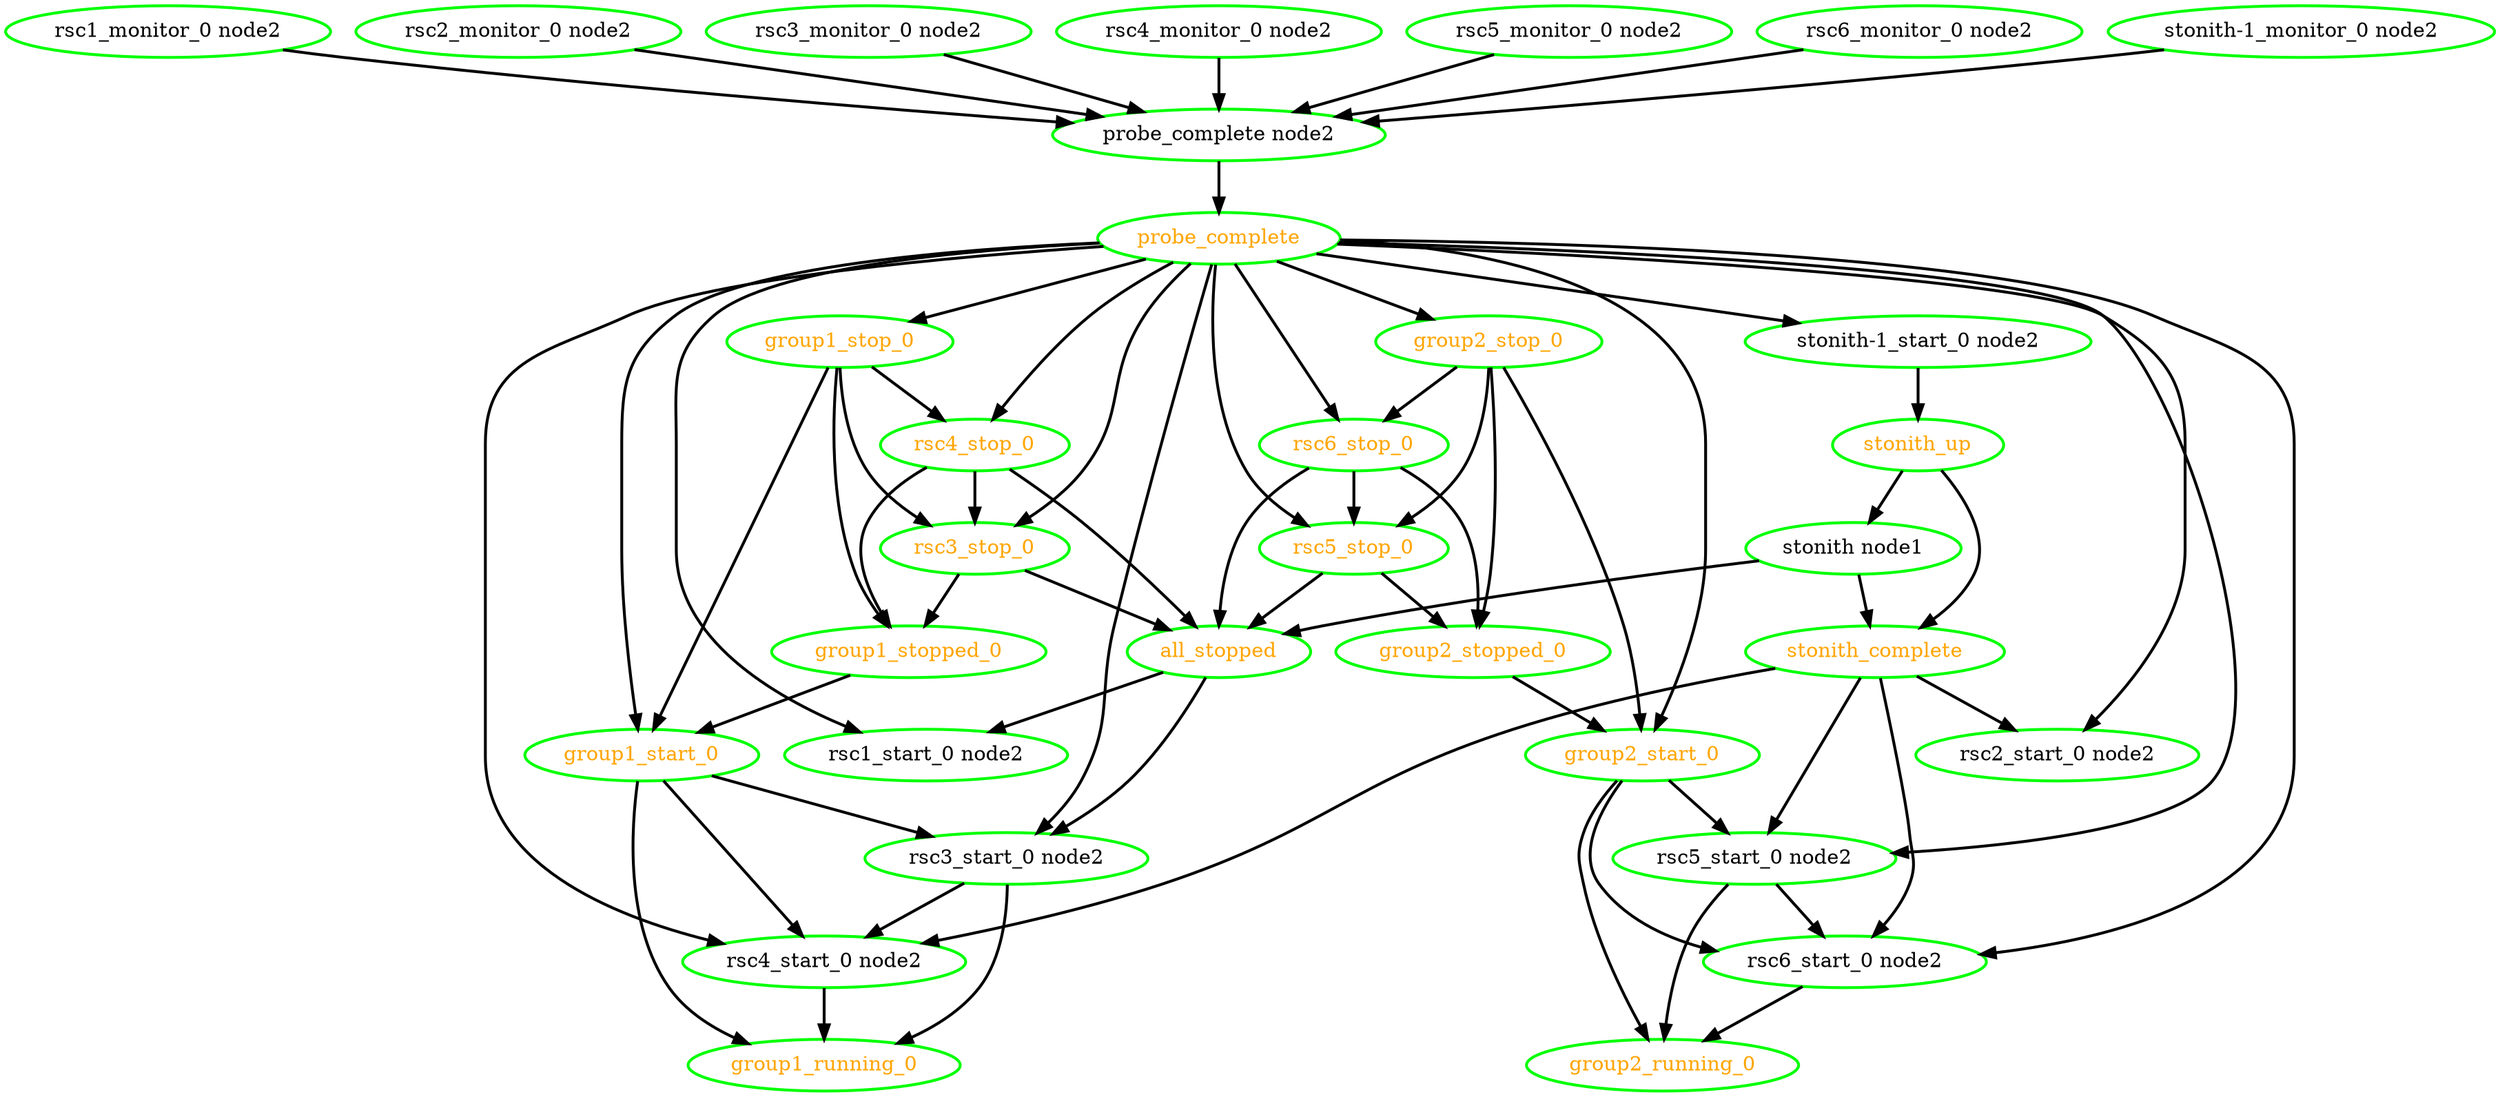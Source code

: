 digraph "g" {
"all_stopped" -> "rsc1_start_0 node2" [ style = bold]
"all_stopped" -> "rsc3_start_0 node2" [ style = bold]
"all_stopped" [ style=bold color="green" fontcolor="orange"  ]
"group1_running_0" [ style=bold color="green" fontcolor="orange"  ]
"group1_start_0" -> "group1_running_0" [ style = bold]
"group1_start_0" -> "rsc3_start_0 node2" [ style = bold]
"group1_start_0" -> "rsc4_start_0 node2" [ style = bold]
"group1_start_0" [ style=bold color="green" fontcolor="orange"  ]
"group1_stop_0" -> "group1_start_0" [ style = bold]
"group1_stop_0" -> "group1_stopped_0" [ style = bold]
"group1_stop_0" -> "rsc3_stop_0" [ style = bold]
"group1_stop_0" -> "rsc4_stop_0" [ style = bold]
"group1_stop_0" [ style=bold color="green" fontcolor="orange"  ]
"group1_stopped_0" -> "group1_start_0" [ style = bold]
"group1_stopped_0" [ style=bold color="green" fontcolor="orange"  ]
"group2_running_0" [ style=bold color="green" fontcolor="orange"  ]
"group2_start_0" -> "group2_running_0" [ style = bold]
"group2_start_0" -> "rsc5_start_0 node2" [ style = bold]
"group2_start_0" -> "rsc6_start_0 node2" [ style = bold]
"group2_start_0" [ style=bold color="green" fontcolor="orange"  ]
"group2_stop_0" -> "group2_start_0" [ style = bold]
"group2_stop_0" -> "group2_stopped_0" [ style = bold]
"group2_stop_0" -> "rsc5_stop_0" [ style = bold]
"group2_stop_0" -> "rsc6_stop_0" [ style = bold]
"group2_stop_0" [ style=bold color="green" fontcolor="orange"  ]
"group2_stopped_0" -> "group2_start_0" [ style = bold]
"group2_stopped_0" [ style=bold color="green" fontcolor="orange"  ]
"probe_complete node2" -> "probe_complete" [ style = bold]
"probe_complete node2" [ style=bold color="green" fontcolor="black"  ]
"probe_complete" -> "group1_start_0" [ style = bold]
"probe_complete" -> "group1_stop_0" [ style = bold]
"probe_complete" -> "group2_start_0" [ style = bold]
"probe_complete" -> "group2_stop_0" [ style = bold]
"probe_complete" -> "rsc1_start_0 node2" [ style = bold]
"probe_complete" -> "rsc2_start_0 node2" [ style = bold]
"probe_complete" -> "rsc3_start_0 node2" [ style = bold]
"probe_complete" -> "rsc3_stop_0" [ style = bold]
"probe_complete" -> "rsc4_start_0 node2" [ style = bold]
"probe_complete" -> "rsc4_stop_0" [ style = bold]
"probe_complete" -> "rsc5_start_0 node2" [ style = bold]
"probe_complete" -> "rsc5_stop_0" [ style = bold]
"probe_complete" -> "rsc6_start_0 node2" [ style = bold]
"probe_complete" -> "rsc6_stop_0" [ style = bold]
"probe_complete" -> "stonith-1_start_0 node2" [ style = bold]
"probe_complete" [ style=bold color="green" fontcolor="orange"  ]
"rsc1_monitor_0 node2" -> "probe_complete node2" [ style = bold]
"rsc1_monitor_0 node2" [ style=bold color="green" fontcolor="black"  ]
"rsc1_start_0 node2" [ style=bold color="green" fontcolor="black"  ]
"rsc2_monitor_0 node2" -> "probe_complete node2" [ style = bold]
"rsc2_monitor_0 node2" [ style=bold color="green" fontcolor="black"  ]
"rsc2_start_0 node2" [ style=bold color="green" fontcolor="black"  ]
"rsc3_monitor_0 node2" -> "probe_complete node2" [ style = bold]
"rsc3_monitor_0 node2" [ style=bold color="green" fontcolor="black"  ]
"rsc3_start_0 node2" -> "group1_running_0" [ style = bold]
"rsc3_start_0 node2" -> "rsc4_start_0 node2" [ style = bold]
"rsc3_start_0 node2" [ style=bold color="green" fontcolor="black"  ]
"rsc3_stop_0" -> "all_stopped" [ style = bold]
"rsc3_stop_0" -> "group1_stopped_0" [ style = bold]
"rsc3_stop_0" [ style=bold color="green" fontcolor="orange"  ]
"rsc4_monitor_0 node2" -> "probe_complete node2" [ style = bold]
"rsc4_monitor_0 node2" [ style=bold color="green" fontcolor="black"  ]
"rsc4_start_0 node2" -> "group1_running_0" [ style = bold]
"rsc4_start_0 node2" [ style=bold color="green" fontcolor="black"  ]
"rsc4_stop_0" -> "all_stopped" [ style = bold]
"rsc4_stop_0" -> "group1_stopped_0" [ style = bold]
"rsc4_stop_0" -> "rsc3_stop_0" [ style = bold]
"rsc4_stop_0" [ style=bold color="green" fontcolor="orange"  ]
"rsc5_monitor_0 node2" -> "probe_complete node2" [ style = bold]
"rsc5_monitor_0 node2" [ style=bold color="green" fontcolor="black"  ]
"rsc5_start_0 node2" -> "group2_running_0" [ style = bold]
"rsc5_start_0 node2" -> "rsc6_start_0 node2" [ style = bold]
"rsc5_start_0 node2" [ style=bold color="green" fontcolor="black"  ]
"rsc5_stop_0" -> "all_stopped" [ style = bold]
"rsc5_stop_0" -> "group2_stopped_0" [ style = bold]
"rsc5_stop_0" [ style=bold color="green" fontcolor="orange"  ]
"rsc6_monitor_0 node2" -> "probe_complete node2" [ style = bold]
"rsc6_monitor_0 node2" [ style=bold color="green" fontcolor="black"  ]
"rsc6_start_0 node2" -> "group2_running_0" [ style = bold]
"rsc6_start_0 node2" [ style=bold color="green" fontcolor="black"  ]
"rsc6_stop_0" -> "all_stopped" [ style = bold]
"rsc6_stop_0" -> "group2_stopped_0" [ style = bold]
"rsc6_stop_0" -> "rsc5_stop_0" [ style = bold]
"rsc6_stop_0" [ style=bold color="green" fontcolor="orange"  ]
"stonith node1" -> "all_stopped" [ style = bold]
"stonith node1" -> "stonith_complete" [ style = bold]
"stonith node1" [ style=bold color="green" fontcolor="black"  ]
"stonith-1_monitor_0 node2" -> "probe_complete node2" [ style = bold]
"stonith-1_monitor_0 node2" [ style=bold color="green" fontcolor="black"  ]
"stonith-1_start_0 node2" -> "stonith_up" [ style = bold]
"stonith-1_start_0 node2" [ style=bold color="green" fontcolor="black"  ]
"stonith_complete" -> "rsc2_start_0 node2" [ style = bold]
"stonith_complete" -> "rsc4_start_0 node2" [ style = bold]
"stonith_complete" -> "rsc5_start_0 node2" [ style = bold]
"stonith_complete" -> "rsc6_start_0 node2" [ style = bold]
"stonith_complete" [ style=bold color="green" fontcolor="orange"  ]
"stonith_up" -> "stonith node1" [ style = bold]
"stonith_up" -> "stonith_complete" [ style = bold]
"stonith_up" [ style=bold color="green" fontcolor="orange"  ]
}
